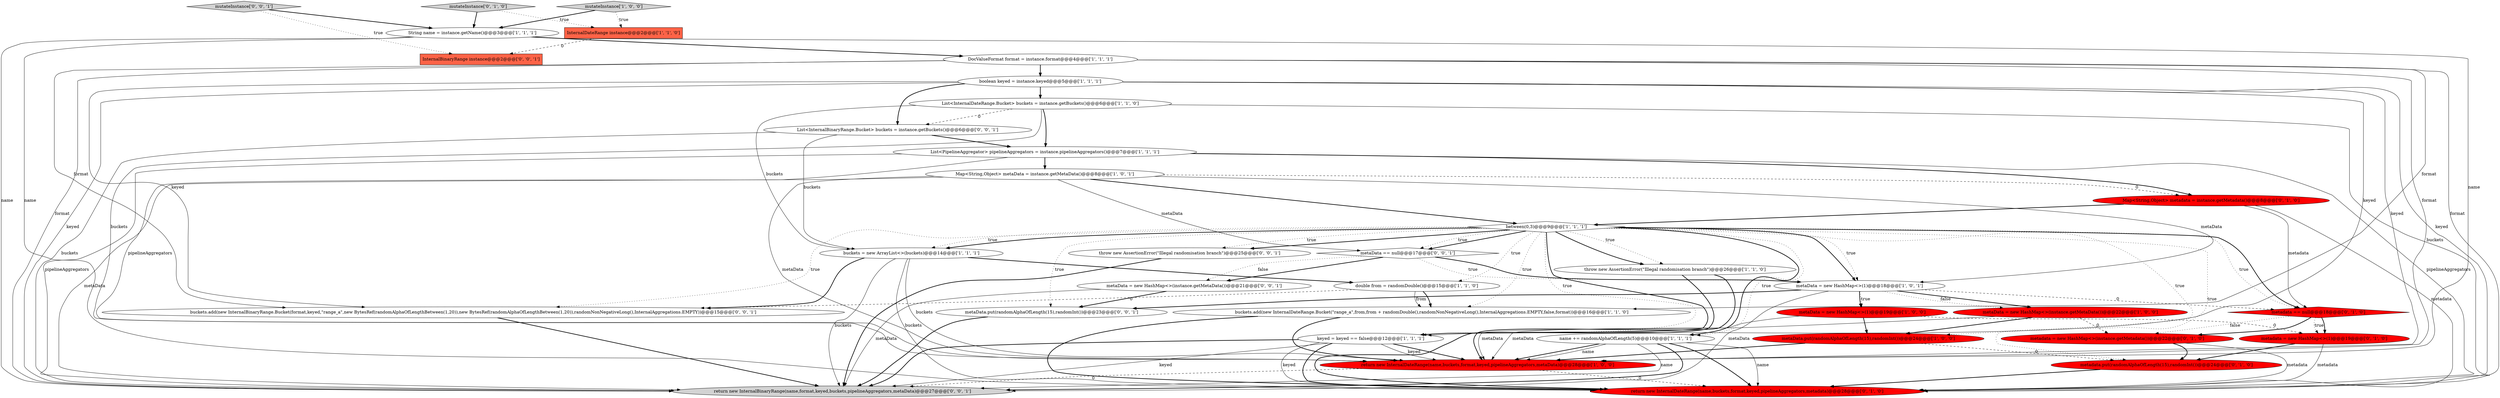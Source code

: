 digraph {
10 [style = filled, label = "List<InternalDateRange.Bucket> buckets = instance.getBuckets()@@@6@@@['1', '1', '0']", fillcolor = white, shape = ellipse image = "AAA0AAABBB1BBB"];
35 [style = filled, label = "mutateInstance['0', '0', '1']", fillcolor = lightgray, shape = diamond image = "AAA0AAABBB3BBB"];
18 [style = filled, label = "double from = randomDouble()@@@15@@@['1', '1', '0']", fillcolor = white, shape = ellipse image = "AAA0AAABBB1BBB"];
12 [style = filled, label = "mutateInstance['1', '0', '0']", fillcolor = lightgray, shape = diamond image = "AAA0AAABBB1BBB"];
8 [style = filled, label = "name += randomAlphaOfLength(5)@@@10@@@['1', '1', '1']", fillcolor = white, shape = ellipse image = "AAA0AAABBB1BBB"];
20 [style = filled, label = "return new InternalDateRange(name,buckets,format,keyed,pipelineAggregators,metadata)@@@28@@@['0', '1', '0']", fillcolor = red, shape = ellipse image = "AAA1AAABBB2BBB"];
4 [style = filled, label = "buckets = new ArrayList<>(buckets)@@@14@@@['1', '1', '1']", fillcolor = white, shape = ellipse image = "AAA0AAABBB1BBB"];
32 [style = filled, label = "buckets.add(new InternalBinaryRange.Bucket(format,keyed,\"range_a\",new BytesRef(randomAlphaOfLengthBetween(1,20)),new BytesRef(randomAlphaOfLengthBetween(1,20)),randomNonNegativeLong(),InternalAggregations.EMPTY))@@@15@@@['0', '0', '1']", fillcolor = white, shape = ellipse image = "AAA0AAABBB3BBB"];
30 [style = filled, label = "metaData = new HashMap<>(instance.getMetaData())@@@21@@@['0', '0', '1']", fillcolor = white, shape = ellipse image = "AAA0AAABBB3BBB"];
1 [style = filled, label = "metaData.put(randomAlphaOfLength(15),randomInt())@@@24@@@['1', '0', '0']", fillcolor = red, shape = ellipse image = "AAA1AAABBB1BBB"];
21 [style = filled, label = "mutateInstance['0', '1', '0']", fillcolor = lightgray, shape = diamond image = "AAA0AAABBB2BBB"];
13 [style = filled, label = "throw new AssertionError(\"Illegal randomisation branch\")@@@26@@@['1', '1', '0']", fillcolor = white, shape = ellipse image = "AAA0AAABBB1BBB"];
14 [style = filled, label = "return new InternalDateRange(name,buckets,format,keyed,pipelineAggregators,metaData)@@@28@@@['1', '0', '0']", fillcolor = red, shape = ellipse image = "AAA1AAABBB1BBB"];
31 [style = filled, label = "metaData.put(randomAlphaOfLength(15),randomInt())@@@23@@@['0', '0', '1']", fillcolor = white, shape = ellipse image = "AAA0AAABBB3BBB"];
16 [style = filled, label = "boolean keyed = instance.keyed@@@5@@@['1', '1', '1']", fillcolor = white, shape = ellipse image = "AAA0AAABBB1BBB"];
33 [style = filled, label = "throw new AssertionError(\"Illegal randomisation branch\")@@@25@@@['0', '0', '1']", fillcolor = white, shape = ellipse image = "AAA0AAABBB3BBB"];
19 [style = filled, label = "Map<String,Object> metaData = instance.getMetaData()@@@8@@@['1', '0', '1']", fillcolor = white, shape = ellipse image = "AAA0AAABBB1BBB"];
29 [style = filled, label = "metaData == null@@@17@@@['0', '0', '1']", fillcolor = white, shape = diamond image = "AAA0AAABBB3BBB"];
11 [style = filled, label = "InternalDateRange instance@@@2@@@['1', '1', '0']", fillcolor = tomato, shape = box image = "AAA0AAABBB1BBB"];
5 [style = filled, label = "DocValueFormat format = instance.format@@@4@@@['1', '1', '1']", fillcolor = white, shape = ellipse image = "AAA0AAABBB1BBB"];
3 [style = filled, label = "buckets.add(new InternalDateRange.Bucket(\"range_a\",from,from + randomDouble(),randomNonNegativeLong(),InternalAggregations.EMPTY,false,format))@@@16@@@['1', '1', '0']", fillcolor = white, shape = ellipse image = "AAA0AAABBB1BBB"];
26 [style = filled, label = "metadata = new HashMap<>(instance.getMetadata())@@@22@@@['0', '1', '0']", fillcolor = red, shape = ellipse image = "AAA1AAABBB2BBB"];
34 [style = filled, label = "List<InternalBinaryRange.Bucket> buckets = instance.getBuckets()@@@6@@@['0', '0', '1']", fillcolor = white, shape = ellipse image = "AAA0AAABBB3BBB"];
25 [style = filled, label = "metadata.put(randomAlphaOfLength(15),randomInt())@@@24@@@['0', '1', '0']", fillcolor = red, shape = ellipse image = "AAA1AAABBB2BBB"];
28 [style = filled, label = "return new InternalBinaryRange(name,format,keyed,buckets,pipelineAggregators,metaData)@@@27@@@['0', '0', '1']", fillcolor = lightgray, shape = ellipse image = "AAA0AAABBB3BBB"];
23 [style = filled, label = "metadata = new HashMap<>(1)@@@19@@@['0', '1', '0']", fillcolor = red, shape = ellipse image = "AAA1AAABBB2BBB"];
27 [style = filled, label = "InternalBinaryRange instance@@@2@@@['0', '0', '1']", fillcolor = tomato, shape = box image = "AAA0AAABBB3BBB"];
6 [style = filled, label = "metaData = new HashMap<>(instance.getMetaData())@@@22@@@['1', '0', '0']", fillcolor = red, shape = ellipse image = "AAA1AAABBB1BBB"];
22 [style = filled, label = "Map<String,Object> metadata = instance.getMetadata()@@@8@@@['0', '1', '0']", fillcolor = red, shape = ellipse image = "AAA1AAABBB2BBB"];
2 [style = filled, label = "keyed = keyed == false@@@12@@@['1', '1', '1']", fillcolor = white, shape = ellipse image = "AAA0AAABBB1BBB"];
7 [style = filled, label = "between(0,3)@@@9@@@['1', '1', '1']", fillcolor = white, shape = diamond image = "AAA0AAABBB1BBB"];
17 [style = filled, label = "String name = instance.getName()@@@3@@@['1', '1', '1']", fillcolor = white, shape = ellipse image = "AAA0AAABBB1BBB"];
9 [style = filled, label = "metaData = new HashMap<>(1)@@@18@@@['1', '0', '1']", fillcolor = white, shape = ellipse image = "AAA0AAABBB1BBB"];
24 [style = filled, label = "metadata == null@@@18@@@['0', '1', '0']", fillcolor = red, shape = diamond image = "AAA1AAABBB2BBB"];
15 [style = filled, label = "List<PipelineAggregator> pipelineAggregators = instance.pipelineAggregators()@@@7@@@['1', '1', '1']", fillcolor = white, shape = ellipse image = "AAA0AAABBB1BBB"];
0 [style = filled, label = "metaData = new HashMap<>(1)@@@19@@@['1', '0', '0']", fillcolor = red, shape = ellipse image = "AAA1AAABBB1BBB"];
18->3 [style = bold, label=""];
5->28 [style = solid, label="format"];
29->9 [style = dotted, label="true"];
21->11 [style = dotted, label="true"];
8->20 [style = solid, label="name"];
29->30 [style = bold, label=""];
10->34 [style = dashed, label="0"];
7->33 [style = dotted, label="true"];
34->15 [style = bold, label=""];
10->4 [style = solid, label="buckets"];
14->20 [style = dashed, label="0"];
7->8 [style = bold, label=""];
2->20 [style = solid, label="keyed"];
9->6 [style = bold, label=""];
7->9 [style = bold, label=""];
8->20 [style = bold, label=""];
6->14 [style = solid, label="metaData"];
26->20 [style = solid, label="metadata"];
6->26 [style = dashed, label="0"];
2->14 [style = bold, label=""];
19->22 [style = dashed, label="0"];
9->28 [style = solid, label="metaData"];
7->1 [style = dotted, label="true"];
1->25 [style = dashed, label="0"];
13->14 [style = bold, label=""];
2->28 [style = bold, label=""];
16->20 [style = solid, label="keyed"];
18->32 [style = dashed, label="0"];
7->29 [style = bold, label=""];
16->2 [style = solid, label="keyed"];
8->28 [style = bold, label=""];
23->25 [style = bold, label=""];
17->5 [style = bold, label=""];
2->20 [style = bold, label=""];
29->30 [style = dotted, label="false"];
24->26 [style = dotted, label="false"];
7->13 [style = dotted, label="true"];
33->28 [style = bold, label=""];
0->23 [style = dashed, label="0"];
17->14 [style = solid, label="name"];
5->20 [style = solid, label="format"];
16->34 [style = bold, label=""];
4->18 [style = bold, label=""];
22->7 [style = bold, label=""];
12->11 [style = dotted, label="true"];
16->14 [style = solid, label="keyed"];
7->29 [style = dotted, label="true"];
7->33 [style = bold, label=""];
22->24 [style = solid, label="metadata"];
7->24 [style = bold, label=""];
16->32 [style = solid, label="keyed"];
7->2 [style = bold, label=""];
4->20 [style = solid, label="buckets"];
8->28 [style = solid, label="name"];
35->17 [style = bold, label=""];
30->28 [style = solid, label="metaData"];
31->28 [style = bold, label=""];
7->8 [style = dotted, label="true"];
5->32 [style = solid, label="format"];
7->32 [style = dotted, label="true"];
15->20 [style = solid, label="pipelineAggregators"];
4->14 [style = solid, label="buckets"];
7->2 [style = dotted, label="true"];
18->3 [style = solid, label="from"];
9->0 [style = dotted, label="true"];
14->28 [style = dashed, label="0"];
19->28 [style = solid, label="metaData"];
9->31 [style = bold, label=""];
12->17 [style = bold, label=""];
8->14 [style = bold, label=""];
7->31 [style = dotted, label="true"];
7->4 [style = bold, label=""];
15->19 [style = bold, label=""];
2->28 [style = solid, label="keyed"];
15->22 [style = bold, label=""];
5->16 [style = bold, label=""];
6->1 [style = bold, label=""];
24->26 [style = bold, label=""];
25->20 [style = bold, label=""];
24->23 [style = dotted, label="true"];
30->31 [style = bold, label=""];
0->1 [style = bold, label=""];
9->6 [style = dotted, label="false"];
7->18 [style = dotted, label="true"];
17->28 [style = solid, label="name"];
5->14 [style = solid, label="format"];
0->14 [style = solid, label="metaData"];
11->27 [style = dashed, label="0"];
19->14 [style = solid, label="metaData"];
34->4 [style = solid, label="buckets"];
19->9 [style = solid, label="metaData"];
24->23 [style = bold, label=""];
7->13 [style = bold, label=""];
10->15 [style = bold, label=""];
9->0 [style = bold, label=""];
22->20 [style = solid, label="metadata"];
23->20 [style = solid, label="metadata"];
9->24 [style = dashed, label="0"];
16->10 [style = bold, label=""];
8->14 [style = solid, label="name"];
26->25 [style = bold, label=""];
3->14 [style = bold, label=""];
29->9 [style = bold, label=""];
7->9 [style = dotted, label="true"];
7->24 [style = dotted, label="true"];
4->28 [style = solid, label="buckets"];
2->14 [style = solid, label="keyed"];
34->28 [style = solid, label="buckets"];
35->27 [style = dotted, label="true"];
3->20 [style = bold, label=""];
19->29 [style = solid, label="metaData"];
17->20 [style = solid, label="name"];
7->3 [style = dotted, label="true"];
7->4 [style = dotted, label="true"];
7->25 [style = dotted, label="true"];
15->14 [style = solid, label="pipelineAggregators"];
10->20 [style = solid, label="buckets"];
1->14 [style = bold, label=""];
10->14 [style = solid, label="buckets"];
32->28 [style = bold, label=""];
19->7 [style = bold, label=""];
21->17 [style = bold, label=""];
5->3 [style = solid, label="format"];
15->28 [style = solid, label="pipelineAggregators"];
4->32 [style = bold, label=""];
16->28 [style = solid, label="keyed"];
13->20 [style = bold, label=""];
}
